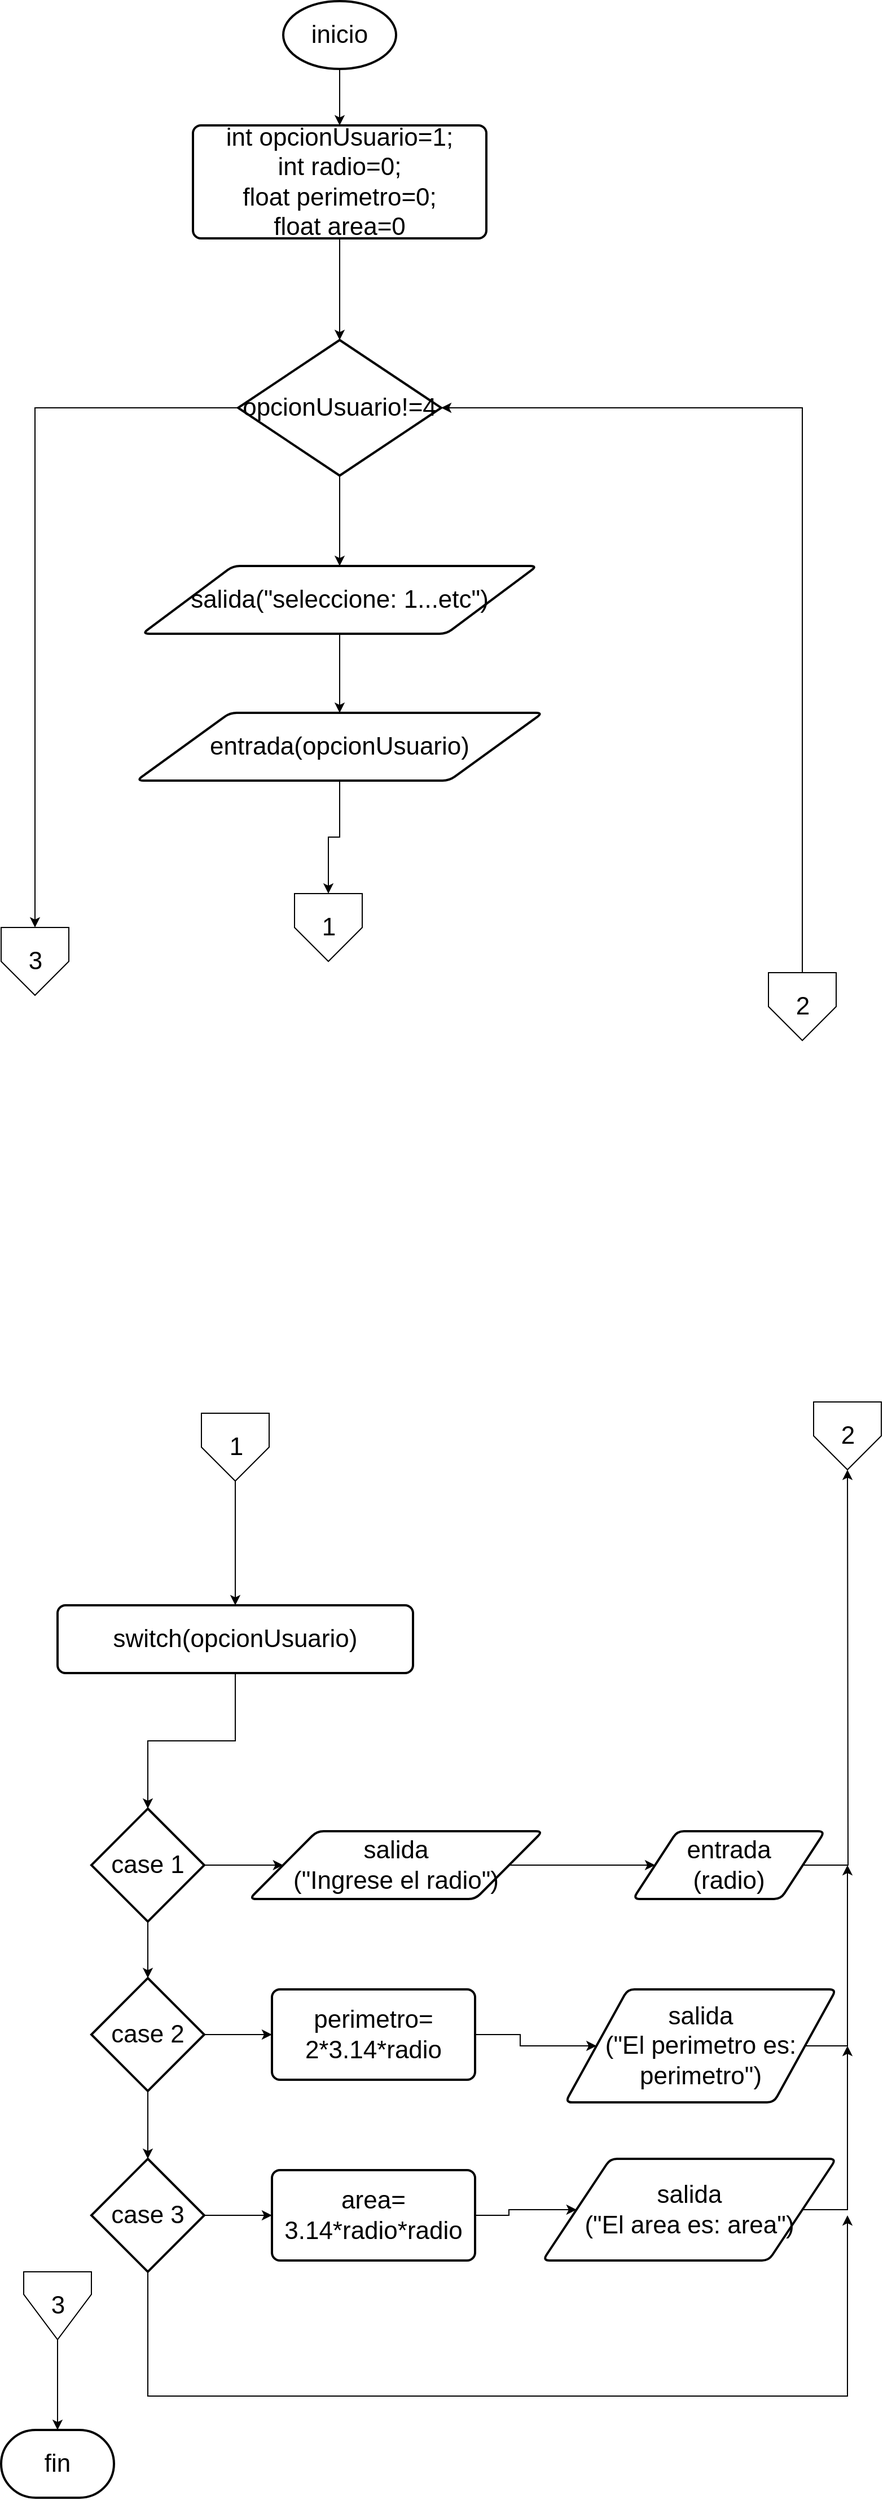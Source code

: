 <mxfile version="14.5.3" type="device"><diagram id="JVvviSBekp7fi9-uXOph" name="Page-1"><mxGraphModel dx="1835" dy="1023" grid="1" gridSize="10" guides="1" tooltips="1" connect="1" arrows="1" fold="1" page="1" pageScale="1" pageWidth="827" pageHeight="1169" math="0" shadow="0"><root><mxCell id="0"/><mxCell id="1" parent="0"/><mxCell id="YH8BuXLHeII6Bol75xyX-16" style="edgeStyle=orthogonalEdgeStyle;rounded=0;orthogonalLoop=1;jettySize=auto;html=1;fontSize=22;" edge="1" parent="1" source="YH8BuXLHeII6Bol75xyX-1" target="YH8BuXLHeII6Bol75xyX-2"><mxGeometry relative="1" as="geometry"/></mxCell><mxCell id="YH8BuXLHeII6Bol75xyX-1" value="inicio" style="strokeWidth=2;html=1;shape=mxgraph.flowchart.start_1;whiteSpace=wrap;fontSize=22;" vertex="1" parent="1"><mxGeometry x="270" y="10" width="100" height="60" as="geometry"/></mxCell><mxCell id="YH8BuXLHeII6Bol75xyX-17" style="edgeStyle=orthogonalEdgeStyle;rounded=0;orthogonalLoop=1;jettySize=auto;html=1;entryX=0.5;entryY=0;entryDx=0;entryDy=0;entryPerimeter=0;fontSize=22;" edge="1" parent="1" source="YH8BuXLHeII6Bol75xyX-2" target="YH8BuXLHeII6Bol75xyX-3"><mxGeometry relative="1" as="geometry"/></mxCell><mxCell id="YH8BuXLHeII6Bol75xyX-2" value="&lt;div style=&quot;font-size: 22px;&quot;&gt;int opcionUsuario=1;&lt;/div&gt;&lt;div style=&quot;font-size: 22px;&quot;&gt;&lt;span style=&quot;font-size: 22px;&quot;&gt;&#9;&lt;/span&gt;int radio=0;&lt;/div&gt;&lt;div style=&quot;font-size: 22px;&quot;&gt;&lt;span style=&quot;font-size: 22px;&quot;&gt;&#9;&lt;/span&gt;float perimetro=0;&lt;/div&gt;&lt;div style=&quot;font-size: 22px;&quot;&gt;&lt;span style=&quot;font-size: 22px;&quot;&gt;&#9;&lt;/span&gt;float area=0&lt;/div&gt;" style="rounded=1;whiteSpace=wrap;html=1;absoluteArcSize=1;arcSize=14;strokeWidth=2;fontSize=22;" vertex="1" parent="1"><mxGeometry x="190" y="120" width="260" height="100" as="geometry"/></mxCell><mxCell id="YH8BuXLHeII6Bol75xyX-18" style="edgeStyle=orthogonalEdgeStyle;rounded=0;orthogonalLoop=1;jettySize=auto;html=1;fontSize=22;" edge="1" parent="1" source="YH8BuXLHeII6Bol75xyX-3" target="YH8BuXLHeII6Bol75xyX-4"><mxGeometry relative="1" as="geometry"/></mxCell><mxCell id="YH8BuXLHeII6Bol75xyX-46" style="edgeStyle=orthogonalEdgeStyle;rounded=0;orthogonalLoop=1;jettySize=auto;html=1;fontSize=22;" edge="1" parent="1" source="YH8BuXLHeII6Bol75xyX-3" target="YH8BuXLHeII6Bol75xyX-47"><mxGeometry relative="1" as="geometry"><mxPoint x="50" y="860" as="targetPoint"/></mxGeometry></mxCell><mxCell id="YH8BuXLHeII6Bol75xyX-3" value="opcionUsuario!=4" style="strokeWidth=2;html=1;shape=mxgraph.flowchart.decision;whiteSpace=wrap;fontSize=22;" vertex="1" parent="1"><mxGeometry x="230" y="310" width="180" height="120" as="geometry"/></mxCell><mxCell id="YH8BuXLHeII6Bol75xyX-19" style="edgeStyle=orthogonalEdgeStyle;rounded=0;orthogonalLoop=1;jettySize=auto;html=1;entryX=0.5;entryY=0;entryDx=0;entryDy=0;fontSize=22;" edge="1" parent="1" source="YH8BuXLHeII6Bol75xyX-4" target="YH8BuXLHeII6Bol75xyX-5"><mxGeometry relative="1" as="geometry"/></mxCell><mxCell id="YH8BuXLHeII6Bol75xyX-4" value="salida(&quot;seleccione: 1...etc&quot;)" style="shape=parallelogram;html=1;strokeWidth=2;perimeter=parallelogramPerimeter;whiteSpace=wrap;rounded=1;arcSize=12;size=0.23;fontSize=22;" vertex="1" parent="1"><mxGeometry x="145" y="510" width="350" height="60" as="geometry"/></mxCell><mxCell id="YH8BuXLHeII6Bol75xyX-37" style="edgeStyle=orthogonalEdgeStyle;rounded=0;orthogonalLoop=1;jettySize=auto;html=1;entryX=0.5;entryY=0;entryDx=0;entryDy=0;fontSize=22;" edge="1" parent="1" source="YH8BuXLHeII6Bol75xyX-5" target="YH8BuXLHeII6Bol75xyX-35"><mxGeometry relative="1" as="geometry"/></mxCell><mxCell id="YH8BuXLHeII6Bol75xyX-5" value="entrada(opcionUsuario)" style="shape=parallelogram;html=1;strokeWidth=2;perimeter=parallelogramPerimeter;whiteSpace=wrap;rounded=1;arcSize=12;size=0.23;fontSize=22;" vertex="1" parent="1"><mxGeometry x="140" y="640" width="360" height="60" as="geometry"/></mxCell><mxCell id="YH8BuXLHeII6Bol75xyX-21" style="edgeStyle=orthogonalEdgeStyle;rounded=0;orthogonalLoop=1;jettySize=auto;html=1;entryX=0.5;entryY=0;entryDx=0;entryDy=0;entryPerimeter=0;fontSize=22;" edge="1" parent="1" source="YH8BuXLHeII6Bol75xyX-6" target="YH8BuXLHeII6Bol75xyX-7"><mxGeometry relative="1" as="geometry"/></mxCell><mxCell id="YH8BuXLHeII6Bol75xyX-6" value="switch(opcionUsuario)" style="rounded=1;whiteSpace=wrap;html=1;absoluteArcSize=1;arcSize=14;strokeWidth=2;fontSize=22;" vertex="1" parent="1"><mxGeometry x="70" y="1430" width="315" height="60" as="geometry"/></mxCell><mxCell id="YH8BuXLHeII6Bol75xyX-22" style="edgeStyle=orthogonalEdgeStyle;rounded=0;orthogonalLoop=1;jettySize=auto;html=1;entryX=0.5;entryY=0;entryDx=0;entryDy=0;entryPerimeter=0;fontSize=22;" edge="1" parent="1" source="YH8BuXLHeII6Bol75xyX-7" target="YH8BuXLHeII6Bol75xyX-8"><mxGeometry relative="1" as="geometry"/></mxCell><mxCell id="YH8BuXLHeII6Bol75xyX-24" style="edgeStyle=orthogonalEdgeStyle;rounded=0;orthogonalLoop=1;jettySize=auto;html=1;entryX=0;entryY=0.5;entryDx=0;entryDy=0;fontSize=22;" edge="1" parent="1" source="YH8BuXLHeII6Bol75xyX-7" target="YH8BuXLHeII6Bol75xyX-10"><mxGeometry relative="1" as="geometry"/></mxCell><mxCell id="YH8BuXLHeII6Bol75xyX-7" value="case 1" style="strokeWidth=2;html=1;shape=mxgraph.flowchart.decision;whiteSpace=wrap;fontSize=22;" vertex="1" parent="1"><mxGeometry x="100" y="1610" width="100" height="100" as="geometry"/></mxCell><mxCell id="YH8BuXLHeII6Bol75xyX-23" style="edgeStyle=orthogonalEdgeStyle;rounded=0;orthogonalLoop=1;jettySize=auto;html=1;fontSize=22;" edge="1" parent="1" source="YH8BuXLHeII6Bol75xyX-8" target="YH8BuXLHeII6Bol75xyX-9"><mxGeometry relative="1" as="geometry"/></mxCell><mxCell id="YH8BuXLHeII6Bol75xyX-26" style="edgeStyle=orthogonalEdgeStyle;rounded=0;orthogonalLoop=1;jettySize=auto;html=1;entryX=0;entryY=0.5;entryDx=0;entryDy=0;fontSize=22;" edge="1" parent="1" source="YH8BuXLHeII6Bol75xyX-8" target="YH8BuXLHeII6Bol75xyX-12"><mxGeometry relative="1" as="geometry"/></mxCell><mxCell id="YH8BuXLHeII6Bol75xyX-8" value="case 2" style="strokeWidth=2;html=1;shape=mxgraph.flowchart.decision;whiteSpace=wrap;fontSize=22;" vertex="1" parent="1"><mxGeometry x="100" y="1760" width="100" height="100" as="geometry"/></mxCell><mxCell id="YH8BuXLHeII6Bol75xyX-28" style="edgeStyle=orthogonalEdgeStyle;rounded=0;orthogonalLoop=1;jettySize=auto;html=1;entryX=0;entryY=0.5;entryDx=0;entryDy=0;fontSize=22;" edge="1" parent="1" source="YH8BuXLHeII6Bol75xyX-9" target="YH8BuXLHeII6Bol75xyX-14"><mxGeometry relative="1" as="geometry"/></mxCell><mxCell id="YH8BuXLHeII6Bol75xyX-39" style="edgeStyle=orthogonalEdgeStyle;rounded=0;orthogonalLoop=1;jettySize=auto;html=1;fontSize=22;" edge="1" parent="1" source="YH8BuXLHeII6Bol75xyX-9"><mxGeometry relative="1" as="geometry"><mxPoint x="770" y="1970" as="targetPoint"/><Array as="points"><mxPoint x="150" y="2130"/><mxPoint x="770" y="2130"/></Array></mxGeometry></mxCell><mxCell id="YH8BuXLHeII6Bol75xyX-9" value="case 3" style="strokeWidth=2;html=1;shape=mxgraph.flowchart.decision;whiteSpace=wrap;fontSize=22;" vertex="1" parent="1"><mxGeometry x="100" y="1920" width="100" height="100" as="geometry"/></mxCell><mxCell id="YH8BuXLHeII6Bol75xyX-25" style="edgeStyle=orthogonalEdgeStyle;rounded=0;orthogonalLoop=1;jettySize=auto;html=1;entryX=0;entryY=0.5;entryDx=0;entryDy=0;fontSize=22;" edge="1" parent="1" source="YH8BuXLHeII6Bol75xyX-10" target="YH8BuXLHeII6Bol75xyX-11"><mxGeometry relative="1" as="geometry"/></mxCell><mxCell id="YH8BuXLHeII6Bol75xyX-10" value="salida&lt;br&gt;(&quot;Ingrese el radio&quot;)" style="shape=parallelogram;html=1;strokeWidth=2;perimeter=parallelogramPerimeter;whiteSpace=wrap;rounded=1;arcSize=12;size=0.23;fontSize=22;" vertex="1" parent="1"><mxGeometry x="240" y="1630" width="260" height="60" as="geometry"/></mxCell><mxCell id="YH8BuXLHeII6Bol75xyX-40" style="edgeStyle=orthogonalEdgeStyle;rounded=0;orthogonalLoop=1;jettySize=auto;html=1;fontSize=22;" edge="1" parent="1" source="YH8BuXLHeII6Bol75xyX-11"><mxGeometry relative="1" as="geometry"><mxPoint x="770" y="1310" as="targetPoint"/></mxGeometry></mxCell><mxCell id="YH8BuXLHeII6Bol75xyX-11" value="entrada&lt;br&gt;(radio)" style="shape=parallelogram;html=1;strokeWidth=2;perimeter=parallelogramPerimeter;whiteSpace=wrap;rounded=1;arcSize=12;size=0.23;fontSize=22;" vertex="1" parent="1"><mxGeometry x="580" y="1630" width="170" height="60" as="geometry"/></mxCell><mxCell id="YH8BuXLHeII6Bol75xyX-27" style="edgeStyle=orthogonalEdgeStyle;rounded=0;orthogonalLoop=1;jettySize=auto;html=1;entryX=0;entryY=0.5;entryDx=0;entryDy=0;fontSize=22;" edge="1" parent="1" source="YH8BuXLHeII6Bol75xyX-12" target="YH8BuXLHeII6Bol75xyX-13"><mxGeometry relative="1" as="geometry"/></mxCell><mxCell id="YH8BuXLHeII6Bol75xyX-12" value="perimetro=&lt;br&gt;2*3.14*radio" style="rounded=1;whiteSpace=wrap;html=1;absoluteArcSize=1;arcSize=14;strokeWidth=2;fontSize=22;" vertex="1" parent="1"><mxGeometry x="260" y="1770" width="180" height="80" as="geometry"/></mxCell><mxCell id="YH8BuXLHeII6Bol75xyX-41" style="edgeStyle=orthogonalEdgeStyle;rounded=0;orthogonalLoop=1;jettySize=auto;html=1;fontSize=22;" edge="1" parent="1" source="YH8BuXLHeII6Bol75xyX-13"><mxGeometry relative="1" as="geometry"><mxPoint x="770" y="1660" as="targetPoint"/><Array as="points"><mxPoint x="770" y="1820"/></Array></mxGeometry></mxCell><mxCell id="YH8BuXLHeII6Bol75xyX-13" value="salida&lt;br&gt;(&quot;El perimetro es: perimetro&quot;)" style="shape=parallelogram;html=1;strokeWidth=2;perimeter=parallelogramPerimeter;whiteSpace=wrap;rounded=1;arcSize=12;size=0.23;fontSize=22;" vertex="1" parent="1"><mxGeometry x="520" y="1770" width="240" height="100" as="geometry"/></mxCell><mxCell id="YH8BuXLHeII6Bol75xyX-29" style="edgeStyle=orthogonalEdgeStyle;rounded=0;orthogonalLoop=1;jettySize=auto;html=1;entryX=0;entryY=0.5;entryDx=0;entryDy=0;fontSize=22;" edge="1" parent="1" source="YH8BuXLHeII6Bol75xyX-14" target="YH8BuXLHeII6Bol75xyX-15"><mxGeometry relative="1" as="geometry"/></mxCell><mxCell id="YH8BuXLHeII6Bol75xyX-14" value="area=&lt;br&gt;3.14*radio*radio" style="rounded=1;whiteSpace=wrap;html=1;absoluteArcSize=1;arcSize=14;strokeWidth=2;fontSize=22;" vertex="1" parent="1"><mxGeometry x="260" y="1930" width="180" height="80" as="geometry"/></mxCell><mxCell id="YH8BuXLHeII6Bol75xyX-42" style="edgeStyle=orthogonalEdgeStyle;rounded=0;orthogonalLoop=1;jettySize=auto;html=1;fontSize=22;" edge="1" parent="1" source="YH8BuXLHeII6Bol75xyX-15"><mxGeometry relative="1" as="geometry"><mxPoint x="770" y="1820" as="targetPoint"/><Array as="points"><mxPoint x="770" y="1965"/></Array></mxGeometry></mxCell><mxCell id="YH8BuXLHeII6Bol75xyX-15" value="salida&lt;br style=&quot;font-size: 22px;&quot;&gt;(&quot;El area es: area&quot;)" style="shape=parallelogram;html=1;strokeWidth=2;perimeter=parallelogramPerimeter;whiteSpace=wrap;rounded=1;arcSize=12;size=0.23;fontSize=22;" vertex="1" parent="1"><mxGeometry x="500" y="1920" width="260" height="90" as="geometry"/></mxCell><mxCell id="YH8BuXLHeII6Bol75xyX-30" value="fin" style="strokeWidth=2;html=1;shape=mxgraph.flowchart.terminator;whiteSpace=wrap;fontSize=22;" vertex="1" parent="1"><mxGeometry x="20" y="2160" width="100" height="60" as="geometry"/></mxCell><mxCell id="YH8BuXLHeII6Bol75xyX-35" value="1" style="verticalLabelPosition=middle;verticalAlign=middle;html=1;shape=offPageConnector;rounded=0;size=0.5;fontSize=22;labelPosition=center;align=center;" vertex="1" parent="1"><mxGeometry x="280" y="800" width="60" height="60" as="geometry"/></mxCell><mxCell id="YH8BuXLHeII6Bol75xyX-38" style="edgeStyle=orthogonalEdgeStyle;rounded=0;orthogonalLoop=1;jettySize=auto;html=1;entryX=0.5;entryY=0;entryDx=0;entryDy=0;fontSize=22;" edge="1" parent="1" source="YH8BuXLHeII6Bol75xyX-36" target="YH8BuXLHeII6Bol75xyX-6"><mxGeometry relative="1" as="geometry"/></mxCell><mxCell id="YH8BuXLHeII6Bol75xyX-36" value="1" style="verticalLabelPosition=middle;verticalAlign=middle;html=1;shape=offPageConnector;rounded=0;size=0.5;fontSize=22;labelPosition=center;align=center;" vertex="1" parent="1"><mxGeometry x="197.5" y="1260" width="60" height="60" as="geometry"/></mxCell><mxCell id="YH8BuXLHeII6Bol75xyX-43" value="2" style="verticalLabelPosition=middle;verticalAlign=middle;html=1;shape=offPageConnector;rounded=0;size=0.5;fontSize=22;labelPosition=center;align=center;" vertex="1" parent="1"><mxGeometry x="740" y="1250" width="60" height="60" as="geometry"/></mxCell><mxCell id="YH8BuXLHeII6Bol75xyX-45" style="edgeStyle=orthogonalEdgeStyle;rounded=0;orthogonalLoop=1;jettySize=auto;html=1;entryX=1;entryY=0.5;entryDx=0;entryDy=0;entryPerimeter=0;fontSize=22;" edge="1" parent="1" source="YH8BuXLHeII6Bol75xyX-44" target="YH8BuXLHeII6Bol75xyX-3"><mxGeometry relative="1" as="geometry"><Array as="points"><mxPoint x="730" y="370"/></Array></mxGeometry></mxCell><mxCell id="YH8BuXLHeII6Bol75xyX-44" value="2" style="verticalLabelPosition=middle;verticalAlign=middle;html=1;shape=offPageConnector;rounded=0;size=0.5;fontSize=22;labelPosition=center;align=center;" vertex="1" parent="1"><mxGeometry x="700" y="870" width="60" height="60" as="geometry"/></mxCell><mxCell id="YH8BuXLHeII6Bol75xyX-47" value="3" style="verticalLabelPosition=middle;verticalAlign=middle;html=1;shape=offPageConnector;rounded=0;size=0.5;labelPosition=center;align=center;fontSize=22;" vertex="1" parent="1"><mxGeometry x="20" y="830" width="60" height="60" as="geometry"/></mxCell><mxCell id="YH8BuXLHeII6Bol75xyX-49" style="edgeStyle=orthogonalEdgeStyle;rounded=0;orthogonalLoop=1;jettySize=auto;html=1;entryX=0.5;entryY=0;entryDx=0;entryDy=0;entryPerimeter=0;fontSize=22;" edge="1" parent="1" source="YH8BuXLHeII6Bol75xyX-48" target="YH8BuXLHeII6Bol75xyX-30"><mxGeometry relative="1" as="geometry"/></mxCell><mxCell id="YH8BuXLHeII6Bol75xyX-48" value="3" style="verticalLabelPosition=middle;verticalAlign=middle;html=1;shape=offPageConnector;rounded=0;size=0.667;fontSize=22;labelPosition=center;align=center;" vertex="1" parent="1"><mxGeometry x="40" y="2020" width="60" height="60" as="geometry"/></mxCell></root></mxGraphModel></diagram></mxfile>